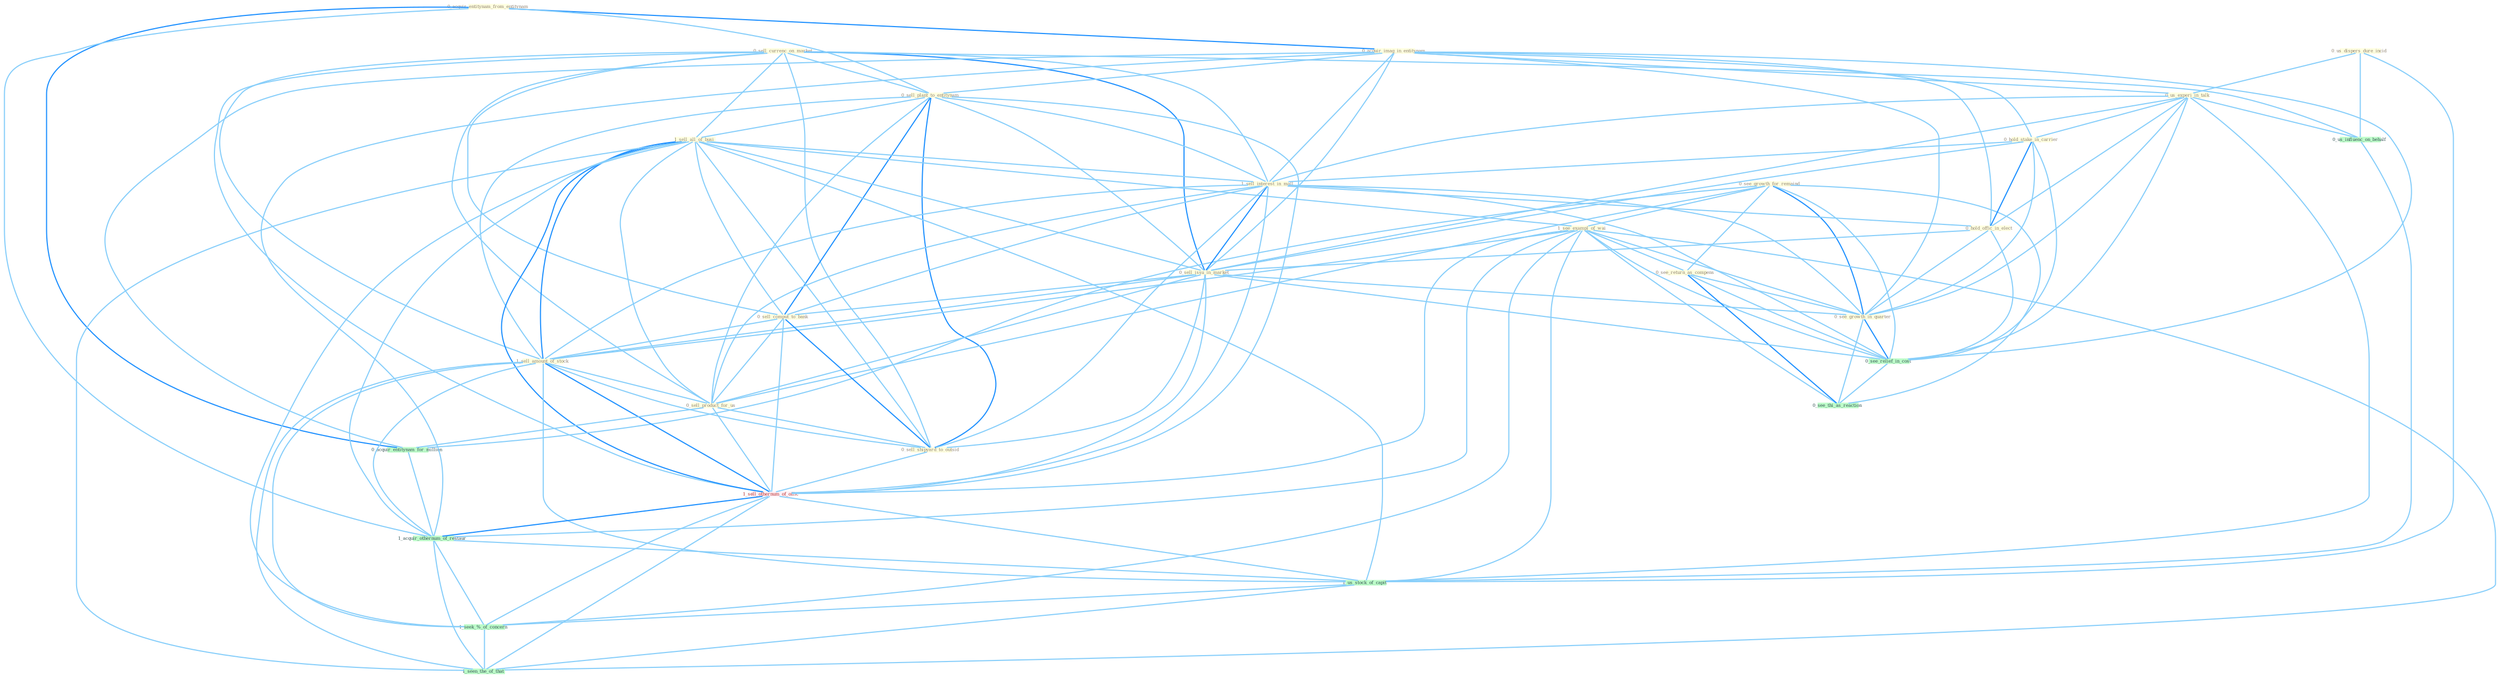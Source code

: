 Graph G{ 
    node
    [shape=polygon,style=filled,width=.5,height=.06,color="#BDFCC9",fixedsize=true,fontsize=4,
    fontcolor="#2f4f4f"];
    {node
    [color="#ffffe0", fontcolor="#8b7d6b"] "0_sell_currenc_on_market " "0_acquir_entitynam_from_entitynam " "0_acquir_imag_in_entitynam " "0_sell_plant_to_entitynam " "0_us_dispers_dure_incid " "1_sell_all_of_busi " "0_see_growth_for_remaind " "0_us_experi_in_talk " "0_hold_stake_in_carrier " "1_sell_interest_in_mall " "0_hold_offic_in_elect " "1_see_exampl_of_wai " "0_see_return_as_compens " "0_sell_issu_in_market " "0_sell_comput_to_bank " "0_see_growth_in_quarter " "1_sell_amount_of_stock " "0_sell_product_for_us " "0_sell_shipyard_to_outsid "}
{node [color="#fff0f5", fontcolor="#b22222"] "1_sell_othernum_of_offic "}
edge [color="#B0E2FF"];

	"0_sell_currenc_on_market " -- "0_sell_plant_to_entitynam " [w="1", color="#87cefa" ];
	"0_sell_currenc_on_market " -- "1_sell_all_of_busi " [w="1", color="#87cefa" ];
	"0_sell_currenc_on_market " -- "1_sell_interest_in_mall " [w="1", color="#87cefa" ];
	"0_sell_currenc_on_market " -- "0_sell_issu_in_market " [w="2", color="#1e90ff" , len=0.8];
	"0_sell_currenc_on_market " -- "0_sell_comput_to_bank " [w="1", color="#87cefa" ];
	"0_sell_currenc_on_market " -- "1_sell_amount_of_stock " [w="1", color="#87cefa" ];
	"0_sell_currenc_on_market " -- "0_sell_product_for_us " [w="1", color="#87cefa" ];
	"0_sell_currenc_on_market " -- "0_sell_shipyard_to_outsid " [w="1", color="#87cefa" ];
	"0_sell_currenc_on_market " -- "1_sell_othernum_of_offic " [w="1", color="#87cefa" ];
	"0_sell_currenc_on_market " -- "0_us_influenc_on_behalf " [w="1", color="#87cefa" ];
	"0_acquir_entitynam_from_entitynam " -- "0_acquir_imag_in_entitynam " [w="2", color="#1e90ff" , len=0.8];
	"0_acquir_entitynam_from_entitynam " -- "0_sell_plant_to_entitynam " [w="1", color="#87cefa" ];
	"0_acquir_entitynam_from_entitynam " -- "0_acquir_entitynam_for_million " [w="2", color="#1e90ff" , len=0.8];
	"0_acquir_entitynam_from_entitynam " -- "1_acquir_othernum_of_restaur " [w="1", color="#87cefa" ];
	"0_acquir_imag_in_entitynam " -- "0_sell_plant_to_entitynam " [w="1", color="#87cefa" ];
	"0_acquir_imag_in_entitynam " -- "0_us_experi_in_talk " [w="1", color="#87cefa" ];
	"0_acquir_imag_in_entitynam " -- "0_hold_stake_in_carrier " [w="1", color="#87cefa" ];
	"0_acquir_imag_in_entitynam " -- "1_sell_interest_in_mall " [w="1", color="#87cefa" ];
	"0_acquir_imag_in_entitynam " -- "0_hold_offic_in_elect " [w="1", color="#87cefa" ];
	"0_acquir_imag_in_entitynam " -- "0_sell_issu_in_market " [w="1", color="#87cefa" ];
	"0_acquir_imag_in_entitynam " -- "0_see_growth_in_quarter " [w="1", color="#87cefa" ];
	"0_acquir_imag_in_entitynam " -- "0_acquir_entitynam_for_million " [w="1", color="#87cefa" ];
	"0_acquir_imag_in_entitynam " -- "0_see_relief_in_cost " [w="1", color="#87cefa" ];
	"0_acquir_imag_in_entitynam " -- "1_acquir_othernum_of_restaur " [w="1", color="#87cefa" ];
	"0_sell_plant_to_entitynam " -- "1_sell_all_of_busi " [w="1", color="#87cefa" ];
	"0_sell_plant_to_entitynam " -- "1_sell_interest_in_mall " [w="1", color="#87cefa" ];
	"0_sell_plant_to_entitynam " -- "0_sell_issu_in_market " [w="1", color="#87cefa" ];
	"0_sell_plant_to_entitynam " -- "0_sell_comput_to_bank " [w="2", color="#1e90ff" , len=0.8];
	"0_sell_plant_to_entitynam " -- "1_sell_amount_of_stock " [w="1", color="#87cefa" ];
	"0_sell_plant_to_entitynam " -- "0_sell_product_for_us " [w="1", color="#87cefa" ];
	"0_sell_plant_to_entitynam " -- "0_sell_shipyard_to_outsid " [w="2", color="#1e90ff" , len=0.8];
	"0_sell_plant_to_entitynam " -- "1_sell_othernum_of_offic " [w="1", color="#87cefa" ];
	"0_us_dispers_dure_incid " -- "0_us_experi_in_talk " [w="1", color="#87cefa" ];
	"0_us_dispers_dure_incid " -- "0_us_influenc_on_behalf " [w="1", color="#87cefa" ];
	"0_us_dispers_dure_incid " -- "1_us_stock_of_capit " [w="1", color="#87cefa" ];
	"1_sell_all_of_busi " -- "1_sell_interest_in_mall " [w="1", color="#87cefa" ];
	"1_sell_all_of_busi " -- "1_see_exampl_of_wai " [w="1", color="#87cefa" ];
	"1_sell_all_of_busi " -- "0_sell_issu_in_market " [w="1", color="#87cefa" ];
	"1_sell_all_of_busi " -- "0_sell_comput_to_bank " [w="1", color="#87cefa" ];
	"1_sell_all_of_busi " -- "1_sell_amount_of_stock " [w="2", color="#1e90ff" , len=0.8];
	"1_sell_all_of_busi " -- "0_sell_product_for_us " [w="1", color="#87cefa" ];
	"1_sell_all_of_busi " -- "0_sell_shipyard_to_outsid " [w="1", color="#87cefa" ];
	"1_sell_all_of_busi " -- "1_sell_othernum_of_offic " [w="2", color="#1e90ff" , len=0.8];
	"1_sell_all_of_busi " -- "1_acquir_othernum_of_restaur " [w="1", color="#87cefa" ];
	"1_sell_all_of_busi " -- "1_us_stock_of_capit " [w="1", color="#87cefa" ];
	"1_sell_all_of_busi " -- "1_seek_%_of_concern " [w="1", color="#87cefa" ];
	"1_sell_all_of_busi " -- "1_seen_the_of_that " [w="1", color="#87cefa" ];
	"0_see_growth_for_remaind " -- "1_see_exampl_of_wai " [w="1", color="#87cefa" ];
	"0_see_growth_for_remaind " -- "0_see_return_as_compens " [w="1", color="#87cefa" ];
	"0_see_growth_for_remaind " -- "0_see_growth_in_quarter " [w="2", color="#1e90ff" , len=0.8];
	"0_see_growth_for_remaind " -- "0_sell_product_for_us " [w="1", color="#87cefa" ];
	"0_see_growth_for_remaind " -- "0_acquir_entitynam_for_million " [w="1", color="#87cefa" ];
	"0_see_growth_for_remaind " -- "0_see_relief_in_cost " [w="1", color="#87cefa" ];
	"0_see_growth_for_remaind " -- "0_see_thi_as_reaction " [w="1", color="#87cefa" ];
	"0_us_experi_in_talk " -- "0_hold_stake_in_carrier " [w="1", color="#87cefa" ];
	"0_us_experi_in_talk " -- "1_sell_interest_in_mall " [w="1", color="#87cefa" ];
	"0_us_experi_in_talk " -- "0_hold_offic_in_elect " [w="1", color="#87cefa" ];
	"0_us_experi_in_talk " -- "0_sell_issu_in_market " [w="1", color="#87cefa" ];
	"0_us_experi_in_talk " -- "0_see_growth_in_quarter " [w="1", color="#87cefa" ];
	"0_us_experi_in_talk " -- "0_us_influenc_on_behalf " [w="1", color="#87cefa" ];
	"0_us_experi_in_talk " -- "0_see_relief_in_cost " [w="1", color="#87cefa" ];
	"0_us_experi_in_talk " -- "1_us_stock_of_capit " [w="1", color="#87cefa" ];
	"0_hold_stake_in_carrier " -- "1_sell_interest_in_mall " [w="1", color="#87cefa" ];
	"0_hold_stake_in_carrier " -- "0_hold_offic_in_elect " [w="2", color="#1e90ff" , len=0.8];
	"0_hold_stake_in_carrier " -- "0_sell_issu_in_market " [w="1", color="#87cefa" ];
	"0_hold_stake_in_carrier " -- "0_see_growth_in_quarter " [w="1", color="#87cefa" ];
	"0_hold_stake_in_carrier " -- "0_see_relief_in_cost " [w="1", color="#87cefa" ];
	"1_sell_interest_in_mall " -- "0_hold_offic_in_elect " [w="1", color="#87cefa" ];
	"1_sell_interest_in_mall " -- "0_sell_issu_in_market " [w="2", color="#1e90ff" , len=0.8];
	"1_sell_interest_in_mall " -- "0_sell_comput_to_bank " [w="1", color="#87cefa" ];
	"1_sell_interest_in_mall " -- "0_see_growth_in_quarter " [w="1", color="#87cefa" ];
	"1_sell_interest_in_mall " -- "1_sell_amount_of_stock " [w="1", color="#87cefa" ];
	"1_sell_interest_in_mall " -- "0_sell_product_for_us " [w="1", color="#87cefa" ];
	"1_sell_interest_in_mall " -- "0_sell_shipyard_to_outsid " [w="1", color="#87cefa" ];
	"1_sell_interest_in_mall " -- "1_sell_othernum_of_offic " [w="1", color="#87cefa" ];
	"1_sell_interest_in_mall " -- "0_see_relief_in_cost " [w="1", color="#87cefa" ];
	"0_hold_offic_in_elect " -- "0_sell_issu_in_market " [w="1", color="#87cefa" ];
	"0_hold_offic_in_elect " -- "0_see_growth_in_quarter " [w="1", color="#87cefa" ];
	"0_hold_offic_in_elect " -- "0_see_relief_in_cost " [w="1", color="#87cefa" ];
	"1_see_exampl_of_wai " -- "0_see_return_as_compens " [w="1", color="#87cefa" ];
	"1_see_exampl_of_wai " -- "0_see_growth_in_quarter " [w="1", color="#87cefa" ];
	"1_see_exampl_of_wai " -- "1_sell_amount_of_stock " [w="1", color="#87cefa" ];
	"1_see_exampl_of_wai " -- "1_sell_othernum_of_offic " [w="1", color="#87cefa" ];
	"1_see_exampl_of_wai " -- "0_see_relief_in_cost " [w="1", color="#87cefa" ];
	"1_see_exampl_of_wai " -- "0_see_thi_as_reaction " [w="1", color="#87cefa" ];
	"1_see_exampl_of_wai " -- "1_acquir_othernum_of_restaur " [w="1", color="#87cefa" ];
	"1_see_exampl_of_wai " -- "1_us_stock_of_capit " [w="1", color="#87cefa" ];
	"1_see_exampl_of_wai " -- "1_seek_%_of_concern " [w="1", color="#87cefa" ];
	"1_see_exampl_of_wai " -- "1_seen_the_of_that " [w="1", color="#87cefa" ];
	"0_see_return_as_compens " -- "0_see_growth_in_quarter " [w="1", color="#87cefa" ];
	"0_see_return_as_compens " -- "0_see_relief_in_cost " [w="1", color="#87cefa" ];
	"0_see_return_as_compens " -- "0_see_thi_as_reaction " [w="2", color="#1e90ff" , len=0.8];
	"0_sell_issu_in_market " -- "0_sell_comput_to_bank " [w="1", color="#87cefa" ];
	"0_sell_issu_in_market " -- "0_see_growth_in_quarter " [w="1", color="#87cefa" ];
	"0_sell_issu_in_market " -- "1_sell_amount_of_stock " [w="1", color="#87cefa" ];
	"0_sell_issu_in_market " -- "0_sell_product_for_us " [w="1", color="#87cefa" ];
	"0_sell_issu_in_market " -- "0_sell_shipyard_to_outsid " [w="1", color="#87cefa" ];
	"0_sell_issu_in_market " -- "1_sell_othernum_of_offic " [w="1", color="#87cefa" ];
	"0_sell_issu_in_market " -- "0_see_relief_in_cost " [w="1", color="#87cefa" ];
	"0_sell_comput_to_bank " -- "1_sell_amount_of_stock " [w="1", color="#87cefa" ];
	"0_sell_comput_to_bank " -- "0_sell_product_for_us " [w="1", color="#87cefa" ];
	"0_sell_comput_to_bank " -- "0_sell_shipyard_to_outsid " [w="2", color="#1e90ff" , len=0.8];
	"0_sell_comput_to_bank " -- "1_sell_othernum_of_offic " [w="1", color="#87cefa" ];
	"0_see_growth_in_quarter " -- "0_see_relief_in_cost " [w="2", color="#1e90ff" , len=0.8];
	"0_see_growth_in_quarter " -- "0_see_thi_as_reaction " [w="1", color="#87cefa" ];
	"1_sell_amount_of_stock " -- "0_sell_product_for_us " [w="1", color="#87cefa" ];
	"1_sell_amount_of_stock " -- "0_sell_shipyard_to_outsid " [w="1", color="#87cefa" ];
	"1_sell_amount_of_stock " -- "1_sell_othernum_of_offic " [w="2", color="#1e90ff" , len=0.8];
	"1_sell_amount_of_stock " -- "1_acquir_othernum_of_restaur " [w="1", color="#87cefa" ];
	"1_sell_amount_of_stock " -- "1_us_stock_of_capit " [w="1", color="#87cefa" ];
	"1_sell_amount_of_stock " -- "1_seek_%_of_concern " [w="1", color="#87cefa" ];
	"1_sell_amount_of_stock " -- "1_seen_the_of_that " [w="1", color="#87cefa" ];
	"0_sell_product_for_us " -- "0_sell_shipyard_to_outsid " [w="1", color="#87cefa" ];
	"0_sell_product_for_us " -- "0_acquir_entitynam_for_million " [w="1", color="#87cefa" ];
	"0_sell_product_for_us " -- "1_sell_othernum_of_offic " [w="1", color="#87cefa" ];
	"0_sell_shipyard_to_outsid " -- "1_sell_othernum_of_offic " [w="1", color="#87cefa" ];
	"0_acquir_entitynam_for_million " -- "1_acquir_othernum_of_restaur " [w="1", color="#87cefa" ];
	"1_sell_othernum_of_offic " -- "1_acquir_othernum_of_restaur " [w="2", color="#1e90ff" , len=0.8];
	"1_sell_othernum_of_offic " -- "1_us_stock_of_capit " [w="1", color="#87cefa" ];
	"1_sell_othernum_of_offic " -- "1_seek_%_of_concern " [w="1", color="#87cefa" ];
	"1_sell_othernum_of_offic " -- "1_seen_the_of_that " [w="1", color="#87cefa" ];
	"0_us_influenc_on_behalf " -- "1_us_stock_of_capit " [w="1", color="#87cefa" ];
	"0_see_relief_in_cost " -- "0_see_thi_as_reaction " [w="1", color="#87cefa" ];
	"1_acquir_othernum_of_restaur " -- "1_us_stock_of_capit " [w="1", color="#87cefa" ];
	"1_acquir_othernum_of_restaur " -- "1_seek_%_of_concern " [w="1", color="#87cefa" ];
	"1_acquir_othernum_of_restaur " -- "1_seen_the_of_that " [w="1", color="#87cefa" ];
	"1_us_stock_of_capit " -- "1_seek_%_of_concern " [w="1", color="#87cefa" ];
	"1_us_stock_of_capit " -- "1_seen_the_of_that " [w="1", color="#87cefa" ];
	"1_seek_%_of_concern " -- "1_seen_the_of_that " [w="1", color="#87cefa" ];
}